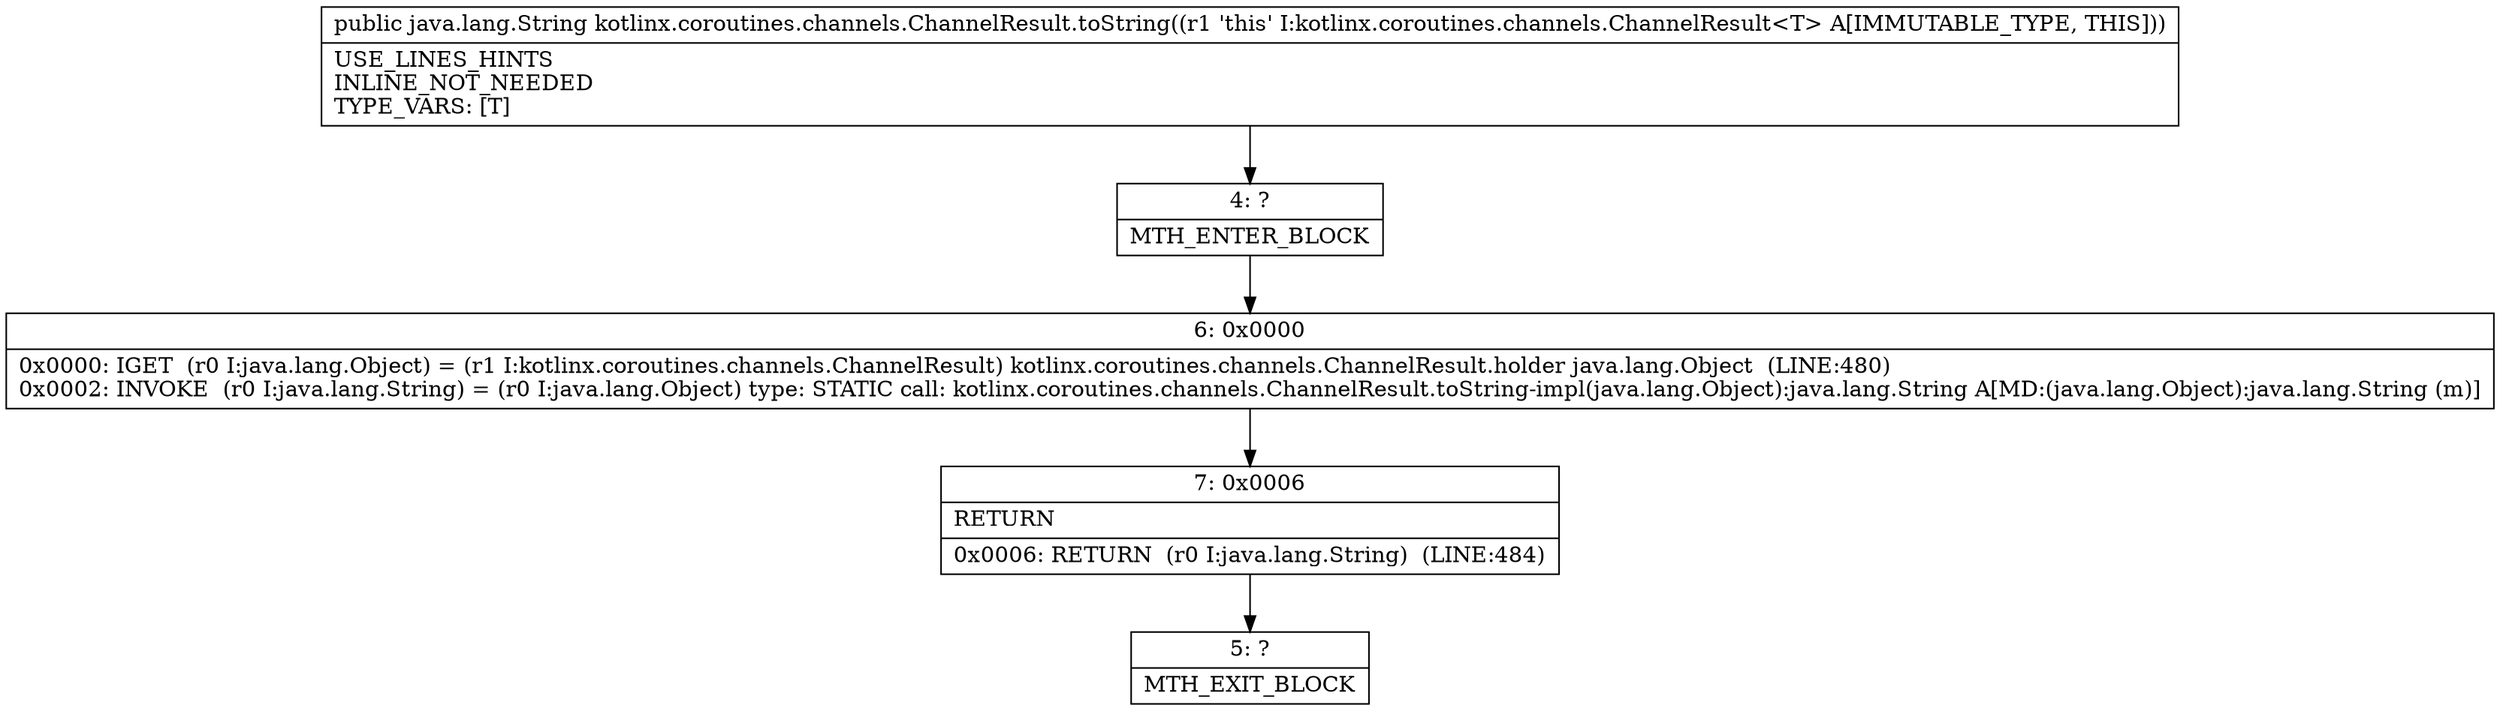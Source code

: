 digraph "CFG forkotlinx.coroutines.channels.ChannelResult.toString()Ljava\/lang\/String;" {
Node_4 [shape=record,label="{4\:\ ?|MTH_ENTER_BLOCK\l}"];
Node_6 [shape=record,label="{6\:\ 0x0000|0x0000: IGET  (r0 I:java.lang.Object) = (r1 I:kotlinx.coroutines.channels.ChannelResult) kotlinx.coroutines.channels.ChannelResult.holder java.lang.Object  (LINE:480)\l0x0002: INVOKE  (r0 I:java.lang.String) = (r0 I:java.lang.Object) type: STATIC call: kotlinx.coroutines.channels.ChannelResult.toString\-impl(java.lang.Object):java.lang.String A[MD:(java.lang.Object):java.lang.String (m)]\l}"];
Node_7 [shape=record,label="{7\:\ 0x0006|RETURN\l|0x0006: RETURN  (r0 I:java.lang.String)  (LINE:484)\l}"];
Node_5 [shape=record,label="{5\:\ ?|MTH_EXIT_BLOCK\l}"];
MethodNode[shape=record,label="{public java.lang.String kotlinx.coroutines.channels.ChannelResult.toString((r1 'this' I:kotlinx.coroutines.channels.ChannelResult\<T\> A[IMMUTABLE_TYPE, THIS]))  | USE_LINES_HINTS\lINLINE_NOT_NEEDED\lTYPE_VARS: [T]\l}"];
MethodNode -> Node_4;Node_4 -> Node_6;
Node_6 -> Node_7;
Node_7 -> Node_5;
}

